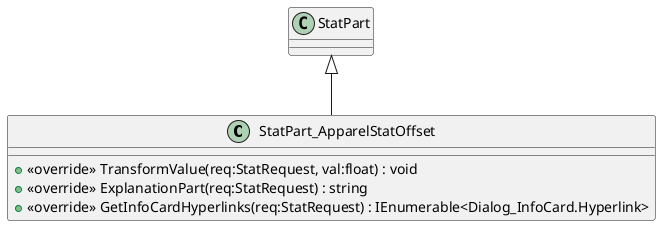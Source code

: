 @startuml
class StatPart_ApparelStatOffset {
    + <<override>> TransformValue(req:StatRequest, val:float) : void
    + <<override>> ExplanationPart(req:StatRequest) : string
    + <<override>> GetInfoCardHyperlinks(req:StatRequest) : IEnumerable<Dialog_InfoCard.Hyperlink>
}
StatPart <|-- StatPart_ApparelStatOffset
@enduml
